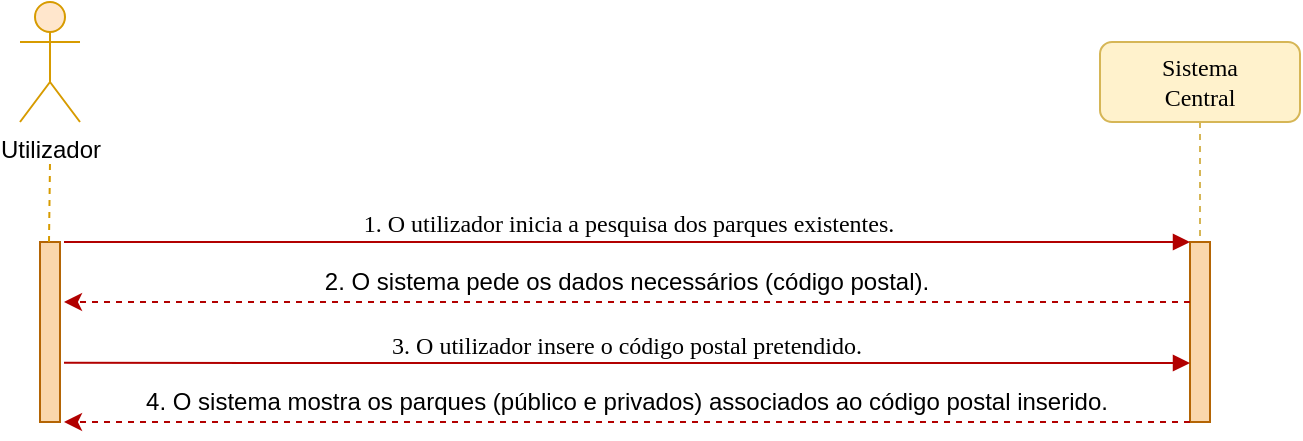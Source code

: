 <mxfile version="14.3.1" type="device"><diagram name="Page-1" id="13e1069c-82ec-6db2-03f1-153e76fe0fe0"><mxGraphModel dx="1422" dy="762" grid="1" gridSize="10" guides="1" tooltips="1" connect="1" arrows="1" fold="1" page="1" pageScale="1" pageWidth="1100" pageHeight="850" background="#ffffff" math="0" shadow="0"><root><mxCell id="0"/><mxCell id="1" parent="0"/><mxCell id="7baba1c4bc27f4b0-2" value="Sistema&lt;br&gt;Central" style="shape=umlLifeline;perimeter=lifelinePerimeter;whiteSpace=wrap;html=1;container=1;collapsible=0;recursiveResize=0;outlineConnect=0;rounded=1;shadow=0;comic=0;labelBackgroundColor=none;strokeWidth=1;fontFamily=Verdana;fontSize=12;align=center;fillColor=#fff2cc;strokeColor=#d6b656;" parent="1" vertex="1"><mxGeometry x="650" y="80" width="100" height="190" as="geometry"/></mxCell><mxCell id="7baba1c4bc27f4b0-10" value="" style="html=1;points=[];perimeter=orthogonalPerimeter;rounded=0;shadow=0;comic=0;labelBackgroundColor=none;strokeWidth=1;fontFamily=Verdana;fontSize=12;align=center;fillColor=#fad7ac;strokeColor=#b46504;" parent="7baba1c4bc27f4b0-2" vertex="1"><mxGeometry x="45" y="100" width="10" height="90" as="geometry"/></mxCell><mxCell id="7baba1c4bc27f4b0-11" value="1. O utilizador inicia a pesquisa dos parques existentes." style="html=1;verticalAlign=bottom;endArrow=block;entryX=0;entryY=0;labelBackgroundColor=none;fontFamily=Verdana;fontSize=12;edgeStyle=elbowEdgeStyle;elbow=vertical;exitX=1;exitY=0;exitDx=0;exitDy=0;exitPerimeter=0;fillColor=#e51400;strokeColor=#B20000;" parent="1" target="7baba1c4bc27f4b0-10" edge="1"><mxGeometry relative="1" as="geometry"><mxPoint x="132" y="180" as="sourcePoint"/></mxGeometry></mxCell><mxCell id="znJf9reHH-CIJ2gW25GH-6" value="" style="endArrow=classic;html=1;dashed=1;entryX=1.6;entryY=0.227;entryDx=0;entryDy=0;entryPerimeter=0;fillColor=#e51400;strokeColor=#B20000;" parent="1" edge="1"><mxGeometry width="50" height="50" relative="1" as="geometry"><mxPoint x="695" y="210.0" as="sourcePoint"/><mxPoint x="132" y="210.0" as="targetPoint"/></mxGeometry></mxCell><mxCell id="znJf9reHH-CIJ2gW25GH-7" value="&lt;font style=&quot;font-size: 12px&quot;&gt;4. O sistema mostra os parques (público e privados) associados ao código postal inserido.&lt;/font&gt;" style="text;html=1;strokeColor=none;fillColor=none;align=center;verticalAlign=middle;whiteSpace=wrap;rounded=0;" parent="1" vertex="1"><mxGeometry x="150" y="250" width="527" height="20" as="geometry"/></mxCell><mxCell id="D6X0hYhpaSF5o8uGeYu3-1" value="" style="endArrow=classic;html=1;dashed=1;entryX=1.6;entryY=0.227;entryDx=0;entryDy=0;entryPerimeter=0;fillColor=#e51400;strokeColor=#B20000;" parent="1" edge="1"><mxGeometry width="50" height="50" relative="1" as="geometry"><mxPoint x="695" y="270" as="sourcePoint"/><mxPoint x="132" y="270" as="targetPoint"/></mxGeometry></mxCell><mxCell id="D6X0hYhpaSF5o8uGeYu3-2" value="3. O utilizador insere o código postal pretendido." style="html=1;verticalAlign=bottom;endArrow=block;entryX=0;entryY=0;labelBackgroundColor=none;fontFamily=Verdana;fontSize=12;edgeStyle=elbowEdgeStyle;elbow=vertical;exitX=1;exitY=0;exitDx=0;exitDy=0;exitPerimeter=0;fillColor=#e51400;strokeColor=#B20000;" parent="1" edge="1"><mxGeometry relative="1" as="geometry"><mxPoint x="132" y="240.43" as="sourcePoint"/><mxPoint x="695" y="240.43" as="targetPoint"/></mxGeometry></mxCell><mxCell id="D6X0hYhpaSF5o8uGeYu3-3" value="2. O sistema pede os dados necessários (código postal)." style="text;html=1;strokeColor=none;fillColor=none;align=center;verticalAlign=middle;whiteSpace=wrap;rounded=0;" parent="1" vertex="1"><mxGeometry x="160" y="190" width="507" height="20" as="geometry"/></mxCell><mxCell id="EL2TGnSvPZHXGK3PBHy9-10" value="" style="html=1;points=[];perimeter=orthogonalPerimeter;rounded=0;shadow=0;comic=0;labelBackgroundColor=none;strokeWidth=1;fontFamily=Verdana;fontSize=12;align=center;fillColor=#fad7ac;strokeColor=#b46504;" parent="1" vertex="1"><mxGeometry x="120" y="180" width="10" height="90" as="geometry"/></mxCell><mxCell id="EL2TGnSvPZHXGK3PBHy9-11" value="Utilizador" style="shape=umlActor;verticalLabelPosition=bottom;verticalAlign=top;html=1;outlineConnect=0;fillColor=#ffe6cc;strokeColor=#d79b00;" parent="1" vertex="1"><mxGeometry x="110" y="60" width="30" height="60" as="geometry"/></mxCell><mxCell id="EL2TGnSvPZHXGK3PBHy9-12" value="" style="endArrow=none;dashed=1;html=1;fillColor=#ffe6cc;strokeColor=#d79b00;" parent="1" edge="1"><mxGeometry width="50" height="50" relative="1" as="geometry"><mxPoint x="124.5" y="180" as="sourcePoint"/><mxPoint x="125" y="140" as="targetPoint"/></mxGeometry></mxCell></root></mxGraphModel></diagram></mxfile>
